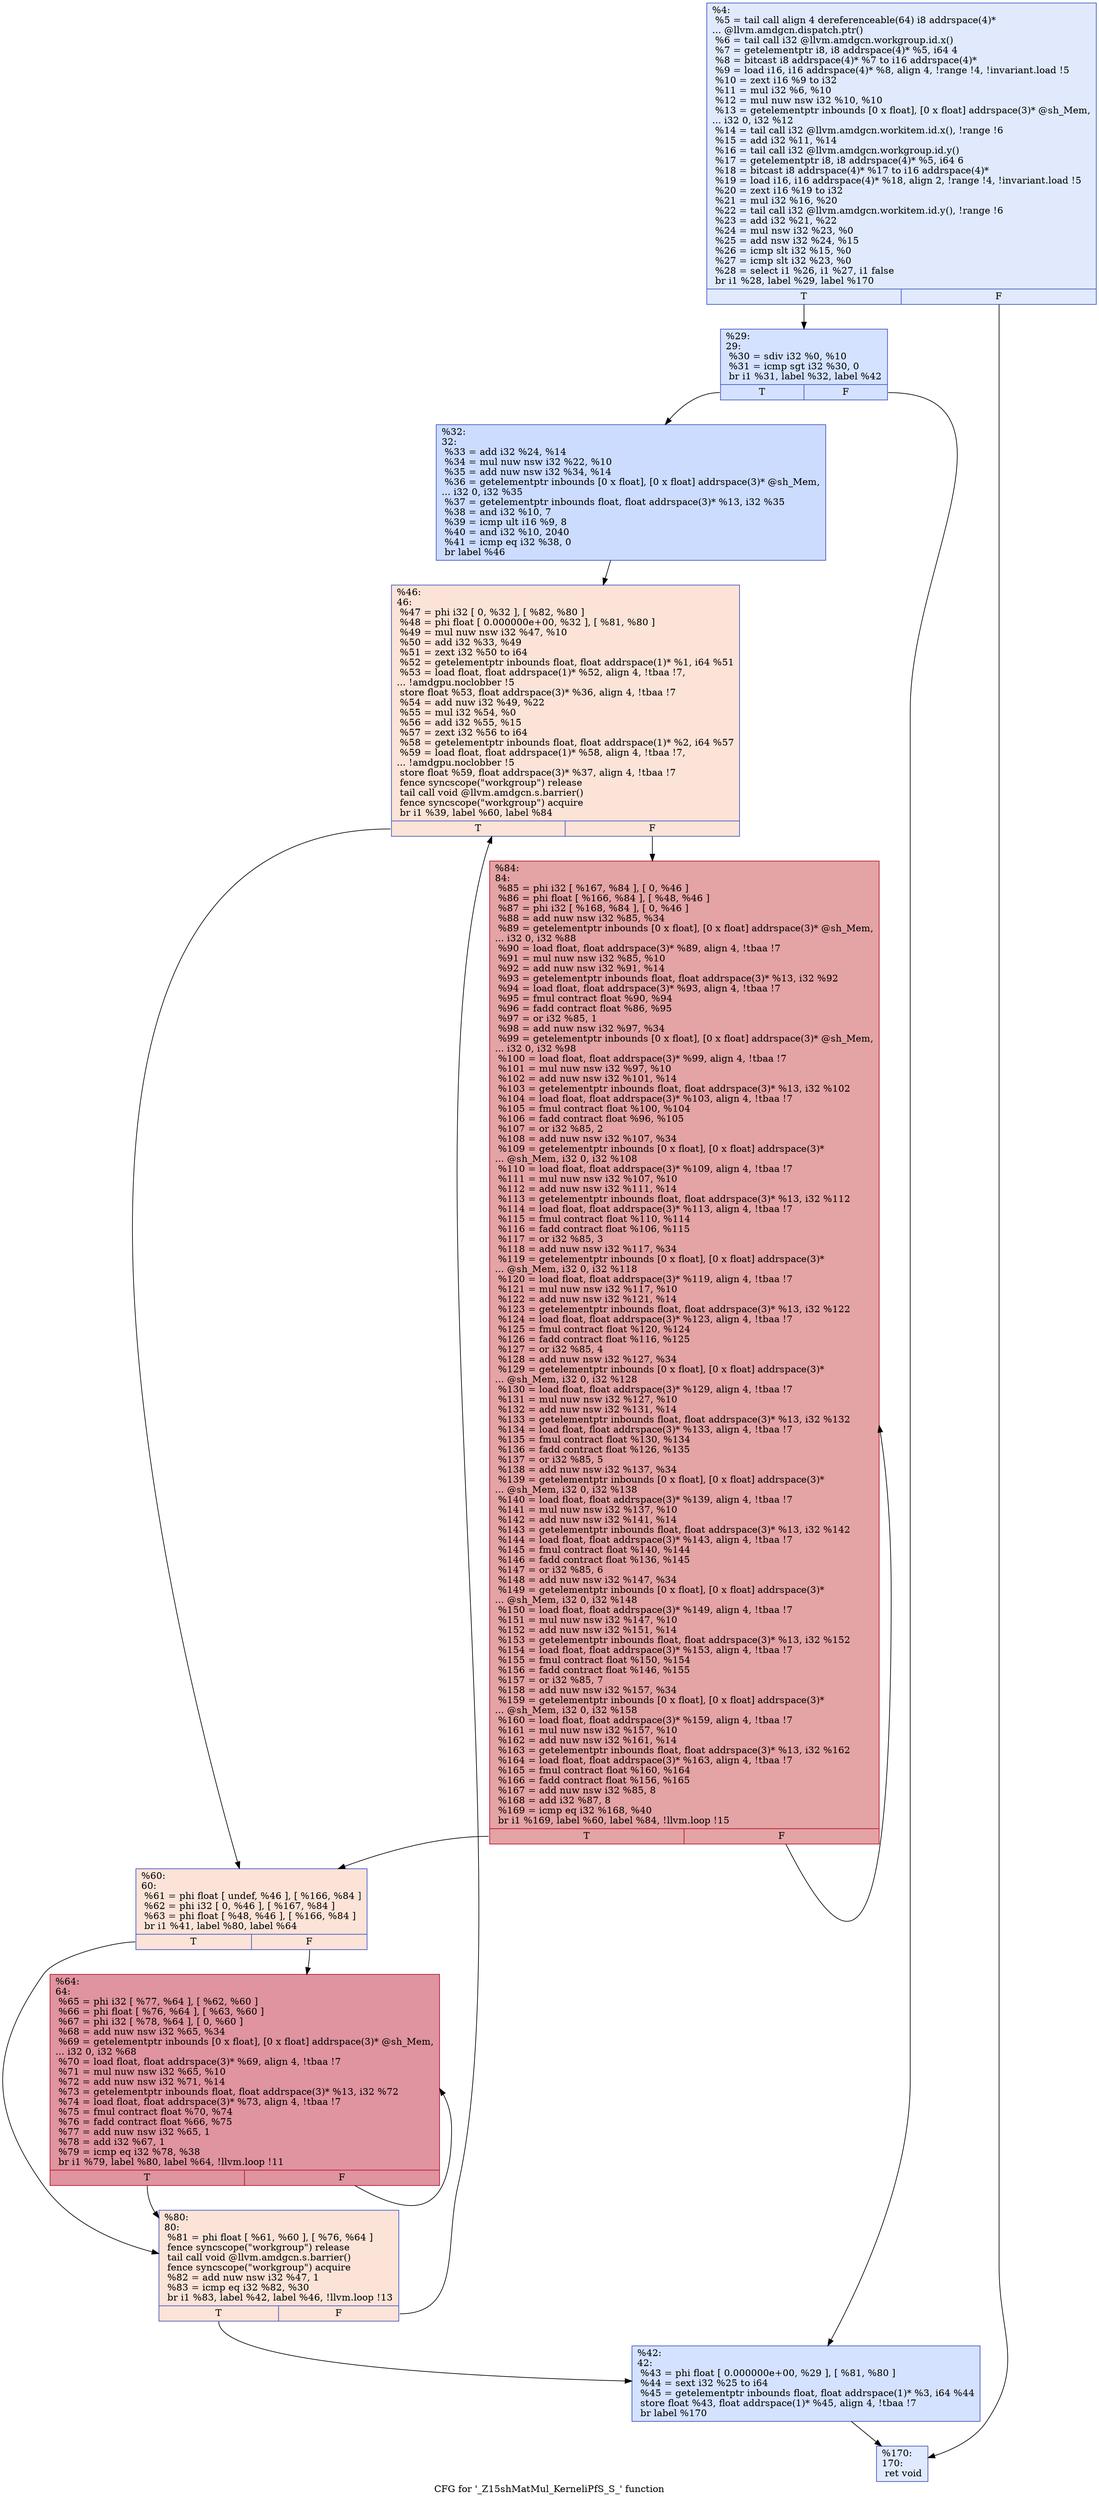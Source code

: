 digraph "CFG for '_Z15shMatMul_KerneliPfS_S_' function" {
	label="CFG for '_Z15shMatMul_KerneliPfS_S_' function";

	Node0x4ffb7e0 [shape=record,color="#3d50c3ff", style=filled, fillcolor="#b9d0f970",label="{%4:\l  %5 = tail call align 4 dereferenceable(64) i8 addrspace(4)*\l... @llvm.amdgcn.dispatch.ptr()\l  %6 = tail call i32 @llvm.amdgcn.workgroup.id.x()\l  %7 = getelementptr i8, i8 addrspace(4)* %5, i64 4\l  %8 = bitcast i8 addrspace(4)* %7 to i16 addrspace(4)*\l  %9 = load i16, i16 addrspace(4)* %8, align 4, !range !4, !invariant.load !5\l  %10 = zext i16 %9 to i32\l  %11 = mul i32 %6, %10\l  %12 = mul nuw nsw i32 %10, %10\l  %13 = getelementptr inbounds [0 x float], [0 x float] addrspace(3)* @sh_Mem,\l... i32 0, i32 %12\l  %14 = tail call i32 @llvm.amdgcn.workitem.id.x(), !range !6\l  %15 = add i32 %11, %14\l  %16 = tail call i32 @llvm.amdgcn.workgroup.id.y()\l  %17 = getelementptr i8, i8 addrspace(4)* %5, i64 6\l  %18 = bitcast i8 addrspace(4)* %17 to i16 addrspace(4)*\l  %19 = load i16, i16 addrspace(4)* %18, align 2, !range !4, !invariant.load !5\l  %20 = zext i16 %19 to i32\l  %21 = mul i32 %16, %20\l  %22 = tail call i32 @llvm.amdgcn.workitem.id.y(), !range !6\l  %23 = add i32 %21, %22\l  %24 = mul nsw i32 %23, %0\l  %25 = add nsw i32 %24, %15\l  %26 = icmp slt i32 %15, %0\l  %27 = icmp slt i32 %23, %0\l  %28 = select i1 %26, i1 %27, i1 false\l  br i1 %28, label %29, label %170\l|{<s0>T|<s1>F}}"];
	Node0x4ffb7e0:s0 -> Node0x4fff510;
	Node0x4ffb7e0:s1 -> Node0x4fff5a0;
	Node0x4fff510 [shape=record,color="#3d50c3ff", style=filled, fillcolor="#9ebeff70",label="{%29:\l29:                                               \l  %30 = sdiv i32 %0, %10\l  %31 = icmp sgt i32 %30, 0\l  br i1 %31, label %32, label %42\l|{<s0>T|<s1>F}}"];
	Node0x4fff510:s0 -> Node0x4fff800;
	Node0x4fff510:s1 -> Node0x4fff850;
	Node0x4fff800 [shape=record,color="#3d50c3ff", style=filled, fillcolor="#8caffe70",label="{%32:\l32:                                               \l  %33 = add i32 %24, %14\l  %34 = mul nuw nsw i32 %22, %10\l  %35 = add nuw nsw i32 %34, %14\l  %36 = getelementptr inbounds [0 x float], [0 x float] addrspace(3)* @sh_Mem,\l... i32 0, i32 %35\l  %37 = getelementptr inbounds float, float addrspace(3)* %13, i32 %35\l  %38 = and i32 %10, 7\l  %39 = icmp ult i16 %9, 8\l  %40 = and i32 %10, 2040\l  %41 = icmp eq i32 %38, 0\l  br label %46\l}"];
	Node0x4fff800 -> Node0x5000090;
	Node0x4fff850 [shape=record,color="#3d50c3ff", style=filled, fillcolor="#9ebeff70",label="{%42:\l42:                                               \l  %43 = phi float [ 0.000000e+00, %29 ], [ %81, %80 ]\l  %44 = sext i32 %25 to i64\l  %45 = getelementptr inbounds float, float addrspace(1)* %3, i64 %44\l  store float %43, float addrspace(1)* %45, align 4, !tbaa !7\l  br label %170\l}"];
	Node0x4fff850 -> Node0x4fff5a0;
	Node0x5000090 [shape=record,color="#3d50c3ff", style=filled, fillcolor="#f6bfa670",label="{%46:\l46:                                               \l  %47 = phi i32 [ 0, %32 ], [ %82, %80 ]\l  %48 = phi float [ 0.000000e+00, %32 ], [ %81, %80 ]\l  %49 = mul nuw nsw i32 %47, %10\l  %50 = add i32 %33, %49\l  %51 = zext i32 %50 to i64\l  %52 = getelementptr inbounds float, float addrspace(1)* %1, i64 %51\l  %53 = load float, float addrspace(1)* %52, align 4, !tbaa !7,\l... !amdgpu.noclobber !5\l  store float %53, float addrspace(3)* %36, align 4, !tbaa !7\l  %54 = add nuw i32 %49, %22\l  %55 = mul i32 %54, %0\l  %56 = add i32 %55, %15\l  %57 = zext i32 %56 to i64\l  %58 = getelementptr inbounds float, float addrspace(1)* %2, i64 %57\l  %59 = load float, float addrspace(1)* %58, align 4, !tbaa !7,\l... !amdgpu.noclobber !5\l  store float %59, float addrspace(3)* %37, align 4, !tbaa !7\l  fence syncscope(\"workgroup\") release\l  tail call void @llvm.amdgcn.s.barrier()\l  fence syncscope(\"workgroup\") acquire\l  br i1 %39, label %60, label %84\l|{<s0>T|<s1>F}}"];
	Node0x5000090:s0 -> Node0x50022c0;
	Node0x5000090:s1 -> Node0x5002350;
	Node0x50022c0 [shape=record,color="#3d50c3ff", style=filled, fillcolor="#f6bfa670",label="{%60:\l60:                                               \l  %61 = phi float [ undef, %46 ], [ %166, %84 ]\l  %62 = phi i32 [ 0, %46 ], [ %167, %84 ]\l  %63 = phi float [ %48, %46 ], [ %166, %84 ]\l  br i1 %41, label %80, label %64\l|{<s0>T|<s1>F}}"];
	Node0x50022c0:s0 -> Node0x5000bd0;
	Node0x50022c0:s1 -> Node0x5002b20;
	Node0x5002b20 [shape=record,color="#b70d28ff", style=filled, fillcolor="#b70d2870",label="{%64:\l64:                                               \l  %65 = phi i32 [ %77, %64 ], [ %62, %60 ]\l  %66 = phi float [ %76, %64 ], [ %63, %60 ]\l  %67 = phi i32 [ %78, %64 ], [ 0, %60 ]\l  %68 = add nuw nsw i32 %65, %34\l  %69 = getelementptr inbounds [0 x float], [0 x float] addrspace(3)* @sh_Mem,\l... i32 0, i32 %68\l  %70 = load float, float addrspace(3)* %69, align 4, !tbaa !7\l  %71 = mul nuw nsw i32 %65, %10\l  %72 = add nuw nsw i32 %71, %14\l  %73 = getelementptr inbounds float, float addrspace(3)* %13, i32 %72\l  %74 = load float, float addrspace(3)* %73, align 4, !tbaa !7\l  %75 = fmul contract float %70, %74\l  %76 = fadd contract float %66, %75\l  %77 = add nuw nsw i32 %65, 1\l  %78 = add i32 %67, 1\l  %79 = icmp eq i32 %78, %38\l  br i1 %79, label %80, label %64, !llvm.loop !11\l|{<s0>T|<s1>F}}"];
	Node0x5002b20:s0 -> Node0x5000bd0;
	Node0x5002b20:s1 -> Node0x5002b20;
	Node0x5000bd0 [shape=record,color="#3d50c3ff", style=filled, fillcolor="#f6bfa670",label="{%80:\l80:                                               \l  %81 = phi float [ %61, %60 ], [ %76, %64 ]\l  fence syncscope(\"workgroup\") release\l  tail call void @llvm.amdgcn.s.barrier()\l  fence syncscope(\"workgroup\") acquire\l  %82 = add nuw nsw i32 %47, 1\l  %83 = icmp eq i32 %82, %30\l  br i1 %83, label %42, label %46, !llvm.loop !13\l|{<s0>T|<s1>F}}"];
	Node0x5000bd0:s0 -> Node0x4fff850;
	Node0x5000bd0:s1 -> Node0x5000090;
	Node0x5002350 [shape=record,color="#b70d28ff", style=filled, fillcolor="#c32e3170",label="{%84:\l84:                                               \l  %85 = phi i32 [ %167, %84 ], [ 0, %46 ]\l  %86 = phi float [ %166, %84 ], [ %48, %46 ]\l  %87 = phi i32 [ %168, %84 ], [ 0, %46 ]\l  %88 = add nuw nsw i32 %85, %34\l  %89 = getelementptr inbounds [0 x float], [0 x float] addrspace(3)* @sh_Mem,\l... i32 0, i32 %88\l  %90 = load float, float addrspace(3)* %89, align 4, !tbaa !7\l  %91 = mul nuw nsw i32 %85, %10\l  %92 = add nuw nsw i32 %91, %14\l  %93 = getelementptr inbounds float, float addrspace(3)* %13, i32 %92\l  %94 = load float, float addrspace(3)* %93, align 4, !tbaa !7\l  %95 = fmul contract float %90, %94\l  %96 = fadd contract float %86, %95\l  %97 = or i32 %85, 1\l  %98 = add nuw nsw i32 %97, %34\l  %99 = getelementptr inbounds [0 x float], [0 x float] addrspace(3)* @sh_Mem,\l... i32 0, i32 %98\l  %100 = load float, float addrspace(3)* %99, align 4, !tbaa !7\l  %101 = mul nuw nsw i32 %97, %10\l  %102 = add nuw nsw i32 %101, %14\l  %103 = getelementptr inbounds float, float addrspace(3)* %13, i32 %102\l  %104 = load float, float addrspace(3)* %103, align 4, !tbaa !7\l  %105 = fmul contract float %100, %104\l  %106 = fadd contract float %96, %105\l  %107 = or i32 %85, 2\l  %108 = add nuw nsw i32 %107, %34\l  %109 = getelementptr inbounds [0 x float], [0 x float] addrspace(3)*\l... @sh_Mem, i32 0, i32 %108\l  %110 = load float, float addrspace(3)* %109, align 4, !tbaa !7\l  %111 = mul nuw nsw i32 %107, %10\l  %112 = add nuw nsw i32 %111, %14\l  %113 = getelementptr inbounds float, float addrspace(3)* %13, i32 %112\l  %114 = load float, float addrspace(3)* %113, align 4, !tbaa !7\l  %115 = fmul contract float %110, %114\l  %116 = fadd contract float %106, %115\l  %117 = or i32 %85, 3\l  %118 = add nuw nsw i32 %117, %34\l  %119 = getelementptr inbounds [0 x float], [0 x float] addrspace(3)*\l... @sh_Mem, i32 0, i32 %118\l  %120 = load float, float addrspace(3)* %119, align 4, !tbaa !7\l  %121 = mul nuw nsw i32 %117, %10\l  %122 = add nuw nsw i32 %121, %14\l  %123 = getelementptr inbounds float, float addrspace(3)* %13, i32 %122\l  %124 = load float, float addrspace(3)* %123, align 4, !tbaa !7\l  %125 = fmul contract float %120, %124\l  %126 = fadd contract float %116, %125\l  %127 = or i32 %85, 4\l  %128 = add nuw nsw i32 %127, %34\l  %129 = getelementptr inbounds [0 x float], [0 x float] addrspace(3)*\l... @sh_Mem, i32 0, i32 %128\l  %130 = load float, float addrspace(3)* %129, align 4, !tbaa !7\l  %131 = mul nuw nsw i32 %127, %10\l  %132 = add nuw nsw i32 %131, %14\l  %133 = getelementptr inbounds float, float addrspace(3)* %13, i32 %132\l  %134 = load float, float addrspace(3)* %133, align 4, !tbaa !7\l  %135 = fmul contract float %130, %134\l  %136 = fadd contract float %126, %135\l  %137 = or i32 %85, 5\l  %138 = add nuw nsw i32 %137, %34\l  %139 = getelementptr inbounds [0 x float], [0 x float] addrspace(3)*\l... @sh_Mem, i32 0, i32 %138\l  %140 = load float, float addrspace(3)* %139, align 4, !tbaa !7\l  %141 = mul nuw nsw i32 %137, %10\l  %142 = add nuw nsw i32 %141, %14\l  %143 = getelementptr inbounds float, float addrspace(3)* %13, i32 %142\l  %144 = load float, float addrspace(3)* %143, align 4, !tbaa !7\l  %145 = fmul contract float %140, %144\l  %146 = fadd contract float %136, %145\l  %147 = or i32 %85, 6\l  %148 = add nuw nsw i32 %147, %34\l  %149 = getelementptr inbounds [0 x float], [0 x float] addrspace(3)*\l... @sh_Mem, i32 0, i32 %148\l  %150 = load float, float addrspace(3)* %149, align 4, !tbaa !7\l  %151 = mul nuw nsw i32 %147, %10\l  %152 = add nuw nsw i32 %151, %14\l  %153 = getelementptr inbounds float, float addrspace(3)* %13, i32 %152\l  %154 = load float, float addrspace(3)* %153, align 4, !tbaa !7\l  %155 = fmul contract float %150, %154\l  %156 = fadd contract float %146, %155\l  %157 = or i32 %85, 7\l  %158 = add nuw nsw i32 %157, %34\l  %159 = getelementptr inbounds [0 x float], [0 x float] addrspace(3)*\l... @sh_Mem, i32 0, i32 %158\l  %160 = load float, float addrspace(3)* %159, align 4, !tbaa !7\l  %161 = mul nuw nsw i32 %157, %10\l  %162 = add nuw nsw i32 %161, %14\l  %163 = getelementptr inbounds float, float addrspace(3)* %13, i32 %162\l  %164 = load float, float addrspace(3)* %163, align 4, !tbaa !7\l  %165 = fmul contract float %160, %164\l  %166 = fadd contract float %156, %165\l  %167 = add nuw nsw i32 %85, 8\l  %168 = add i32 %87, 8\l  %169 = icmp eq i32 %168, %40\l  br i1 %169, label %60, label %84, !llvm.loop !15\l|{<s0>T|<s1>F}}"];
	Node0x5002350:s0 -> Node0x50022c0;
	Node0x5002350:s1 -> Node0x5002350;
	Node0x4fff5a0 [shape=record,color="#3d50c3ff", style=filled, fillcolor="#b9d0f970",label="{%170:\l170:                                              \l  ret void\l}"];
}

